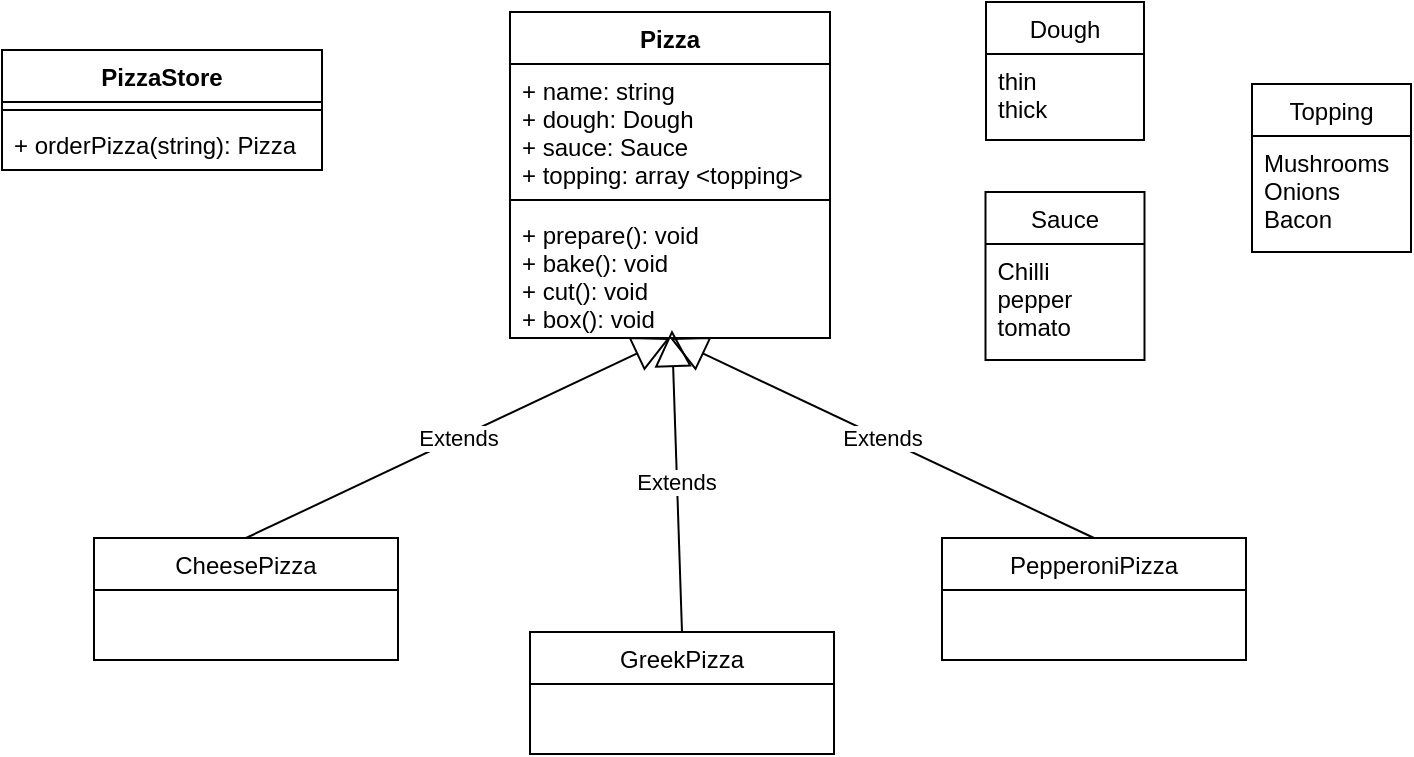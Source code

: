 <mxfile>
    <diagram id="C5RBs43oDa-KdzZeNtuy" name="Pizza">
        <mxGraphModel dx="734" dy="430" grid="0" gridSize="10" guides="1" tooltips="1" connect="1" arrows="1" fold="1" page="1" pageScale="1" pageWidth="827" pageHeight="1169" math="0" shadow="0">
            <root>
                <mxCell id="WIyWlLk6GJQsqaUBKTNV-0"/>
                <mxCell id="WIyWlLk6GJQsqaUBKTNV-1" parent="WIyWlLk6GJQsqaUBKTNV-0"/>
                <mxCell id="GsnTy1pwf4hrvbubyMJd-0" value="Pizza" style="swimlane;fontStyle=1;align=center;verticalAlign=top;childLayout=stackLayout;horizontal=1;startSize=26;horizontalStack=0;resizeParent=1;resizeParentMax=0;resizeLast=0;collapsible=1;marginBottom=0;" parent="WIyWlLk6GJQsqaUBKTNV-1" vertex="1">
                    <mxGeometry x="298" y="58" width="160" height="163" as="geometry">
                        <mxRectangle x="164" y="138" width="57" height="26" as="alternateBounds"/>
                    </mxGeometry>
                </mxCell>
                <mxCell id="GsnTy1pwf4hrvbubyMJd-1" value="+ name: string&#10;+ dough: Dough&#10;+ sauce: Sauce&#10;+ topping: array &lt;topping&gt;" style="text;strokeColor=none;fillColor=none;align=left;verticalAlign=top;spacingLeft=4;spacingRight=4;overflow=hidden;rotatable=0;points=[[0,0.5],[1,0.5]];portConstraint=eastwest;" parent="GsnTy1pwf4hrvbubyMJd-0" vertex="1">
                    <mxGeometry y="26" width="160" height="64" as="geometry"/>
                </mxCell>
                <mxCell id="GsnTy1pwf4hrvbubyMJd-2" value="" style="line;strokeWidth=1;fillColor=none;align=left;verticalAlign=middle;spacingTop=-1;spacingLeft=3;spacingRight=3;rotatable=0;labelPosition=right;points=[];portConstraint=eastwest;" parent="GsnTy1pwf4hrvbubyMJd-0" vertex="1">
                    <mxGeometry y="90" width="160" height="8" as="geometry"/>
                </mxCell>
                <mxCell id="GsnTy1pwf4hrvbubyMJd-3" value="+ prepare(): void&#10;+ bake(): void&#10;+ cut(): void&#10;+ box(): void" style="text;strokeColor=none;fillColor=none;align=left;verticalAlign=top;spacingLeft=4;spacingRight=4;overflow=hidden;rotatable=0;points=[[0,0.5],[1,0.5]];portConstraint=eastwest;" parent="GsnTy1pwf4hrvbubyMJd-0" vertex="1">
                    <mxGeometry y="98" width="160" height="65" as="geometry"/>
                </mxCell>
                <mxCell id="n3O-XSib5TF_ltBe8rav-1" value="Dough" style="swimlane;fontStyle=0;childLayout=stackLayout;horizontal=1;startSize=26;fillColor=none;horizontalStack=0;resizeParent=1;resizeParentMax=0;resizeLast=0;collapsible=1;marginBottom=0;" parent="WIyWlLk6GJQsqaUBKTNV-1" vertex="1">
                    <mxGeometry x="536" y="53" width="79" height="69" as="geometry"/>
                </mxCell>
                <mxCell id="n3O-XSib5TF_ltBe8rav-3" value="thin&#10;thick" style="text;strokeColor=none;fillColor=none;align=left;verticalAlign=top;spacingLeft=4;spacingRight=4;overflow=hidden;rotatable=0;points=[[0,0.5],[1,0.5]];portConstraint=eastwest;" parent="n3O-XSib5TF_ltBe8rav-1" vertex="1">
                    <mxGeometry y="26" width="79" height="43" as="geometry"/>
                </mxCell>
                <mxCell id="n3O-XSib5TF_ltBe8rav-10" value="Sauce" style="swimlane;fontStyle=0;childLayout=stackLayout;horizontal=1;startSize=26;fillColor=none;horizontalStack=0;resizeParent=1;resizeParentMax=0;resizeLast=0;collapsible=1;marginBottom=0;" parent="WIyWlLk6GJQsqaUBKTNV-1" vertex="1">
                    <mxGeometry x="535.75" y="148" width="79.5" height="84" as="geometry"/>
                </mxCell>
                <mxCell id="n3O-XSib5TF_ltBe8rav-11" value="Chilli&#10;pepper&#10;tomato" style="text;strokeColor=none;fillColor=none;align=left;verticalAlign=top;spacingLeft=4;spacingRight=4;overflow=hidden;rotatable=0;points=[[0,0.5],[1,0.5]];portConstraint=eastwest;" parent="n3O-XSib5TF_ltBe8rav-10" vertex="1">
                    <mxGeometry y="26" width="79.5" height="58" as="geometry"/>
                </mxCell>
                <mxCell id="n3O-XSib5TF_ltBe8rav-12" value="Topping" style="swimlane;fontStyle=0;childLayout=stackLayout;horizontal=1;startSize=26;fillColor=none;horizontalStack=0;resizeParent=1;resizeParentMax=0;resizeLast=0;collapsible=1;marginBottom=0;" parent="WIyWlLk6GJQsqaUBKTNV-1" vertex="1">
                    <mxGeometry x="669" y="94" width="79.5" height="84" as="geometry"/>
                </mxCell>
                <mxCell id="n3O-XSib5TF_ltBe8rav-13" value="Mushrooms&#10;Onions&#10;Bacon" style="text;strokeColor=none;fillColor=none;align=left;verticalAlign=top;spacingLeft=4;spacingRight=4;overflow=hidden;rotatable=0;points=[[0,0.5],[1,0.5]];portConstraint=eastwest;" parent="n3O-XSib5TF_ltBe8rav-12" vertex="1">
                    <mxGeometry y="26" width="79.5" height="58" as="geometry"/>
                </mxCell>
                <mxCell id="n3O-XSib5TF_ltBe8rav-14" value="CheesePizza" style="swimlane;fontStyle=0;childLayout=stackLayout;horizontal=1;startSize=26;fillColor=none;horizontalStack=0;resizeParent=1;resizeParentMax=0;resizeLast=0;collapsible=1;marginBottom=0;" parent="WIyWlLk6GJQsqaUBKTNV-1" vertex="1">
                    <mxGeometry x="90" y="321" width="152" height="61" as="geometry"/>
                </mxCell>
                <mxCell id="n3O-XSib5TF_ltBe8rav-16" value="GreekPizza" style="swimlane;fontStyle=0;childLayout=stackLayout;horizontal=1;startSize=26;fillColor=none;horizontalStack=0;resizeParent=1;resizeParentMax=0;resizeLast=0;collapsible=1;marginBottom=0;" parent="WIyWlLk6GJQsqaUBKTNV-1" vertex="1">
                    <mxGeometry x="308" y="368" width="152" height="61" as="geometry"/>
                </mxCell>
                <mxCell id="n3O-XSib5TF_ltBe8rav-17" value="PepperoniPizza" style="swimlane;fontStyle=0;childLayout=stackLayout;horizontal=1;startSize=26;fillColor=none;horizontalStack=0;resizeParent=1;resizeParentMax=0;resizeLast=0;collapsible=1;marginBottom=0;" parent="WIyWlLk6GJQsqaUBKTNV-1" vertex="1">
                    <mxGeometry x="514" y="321" width="152" height="61" as="geometry"/>
                </mxCell>
                <mxCell id="n3O-XSib5TF_ltBe8rav-18" value="Extends" style="endArrow=block;endSize=16;endFill=0;html=1;rounded=0;entryX=0.5;entryY=1;entryDx=0;entryDy=0;entryPerimeter=0;exitX=0.5;exitY=0;exitDx=0;exitDy=0;" parent="WIyWlLk6GJQsqaUBKTNV-1" source="n3O-XSib5TF_ltBe8rav-14" target="GsnTy1pwf4hrvbubyMJd-3" edge="1">
                    <mxGeometry width="160" relative="1" as="geometry">
                        <mxPoint x="442" y="278" as="sourcePoint"/>
                        <mxPoint x="602" y="278" as="targetPoint"/>
                    </mxGeometry>
                </mxCell>
                <mxCell id="n3O-XSib5TF_ltBe8rav-19" value="Extends" style="endArrow=block;endSize=16;endFill=0;html=1;rounded=0;exitX=0.5;exitY=0;exitDx=0;exitDy=0;entryX=0.506;entryY=0.938;entryDx=0;entryDy=0;entryPerimeter=0;" parent="WIyWlLk6GJQsqaUBKTNV-1" source="n3O-XSib5TF_ltBe8rav-16" target="GsnTy1pwf4hrvbubyMJd-3" edge="1">
                    <mxGeometry width="160" relative="1" as="geometry">
                        <mxPoint x="176" y="331" as="sourcePoint"/>
                        <mxPoint x="384" y="217" as="targetPoint"/>
                    </mxGeometry>
                </mxCell>
                <mxCell id="n3O-XSib5TF_ltBe8rav-20" value="Extends" style="endArrow=block;endSize=16;endFill=0;html=1;rounded=0;exitX=0.5;exitY=0;exitDx=0;exitDy=0;" parent="WIyWlLk6GJQsqaUBKTNV-1" source="n3O-XSib5TF_ltBe8rav-17" edge="1">
                    <mxGeometry width="160" relative="1" as="geometry">
                        <mxPoint x="313" y="350.02" as="sourcePoint"/>
                        <mxPoint x="378" y="221" as="targetPoint"/>
                        <Array as="points">
                            <mxPoint x="378" y="221"/>
                        </Array>
                    </mxGeometry>
                </mxCell>
                <mxCell id="n3O-XSib5TF_ltBe8rav-21" value="PizzaStore" style="swimlane;fontStyle=1;align=center;verticalAlign=top;childLayout=stackLayout;horizontal=1;startSize=26;horizontalStack=0;resizeParent=1;resizeParentMax=0;resizeLast=0;collapsible=1;marginBottom=0;" parent="WIyWlLk6GJQsqaUBKTNV-1" vertex="1">
                    <mxGeometry x="44" y="77" width="160" height="60" as="geometry"/>
                </mxCell>
                <mxCell id="n3O-XSib5TF_ltBe8rav-23" value="" style="line;strokeWidth=1;fillColor=none;align=left;verticalAlign=middle;spacingTop=-1;spacingLeft=3;spacingRight=3;rotatable=0;labelPosition=right;points=[];portConstraint=eastwest;" parent="n3O-XSib5TF_ltBe8rav-21" vertex="1">
                    <mxGeometry y="26" width="160" height="8" as="geometry"/>
                </mxCell>
                <mxCell id="n3O-XSib5TF_ltBe8rav-24" value="+ orderPizza(string): Pizza" style="text;strokeColor=none;fillColor=none;align=left;verticalAlign=top;spacingLeft=4;spacingRight=4;overflow=hidden;rotatable=0;points=[[0,0.5],[1,0.5]];portConstraint=eastwest;" parent="n3O-XSib5TF_ltBe8rav-21" vertex="1">
                    <mxGeometry y="34" width="160" height="26" as="geometry"/>
                </mxCell>
            </root>
        </mxGraphModel>
    </diagram>
</mxfile>